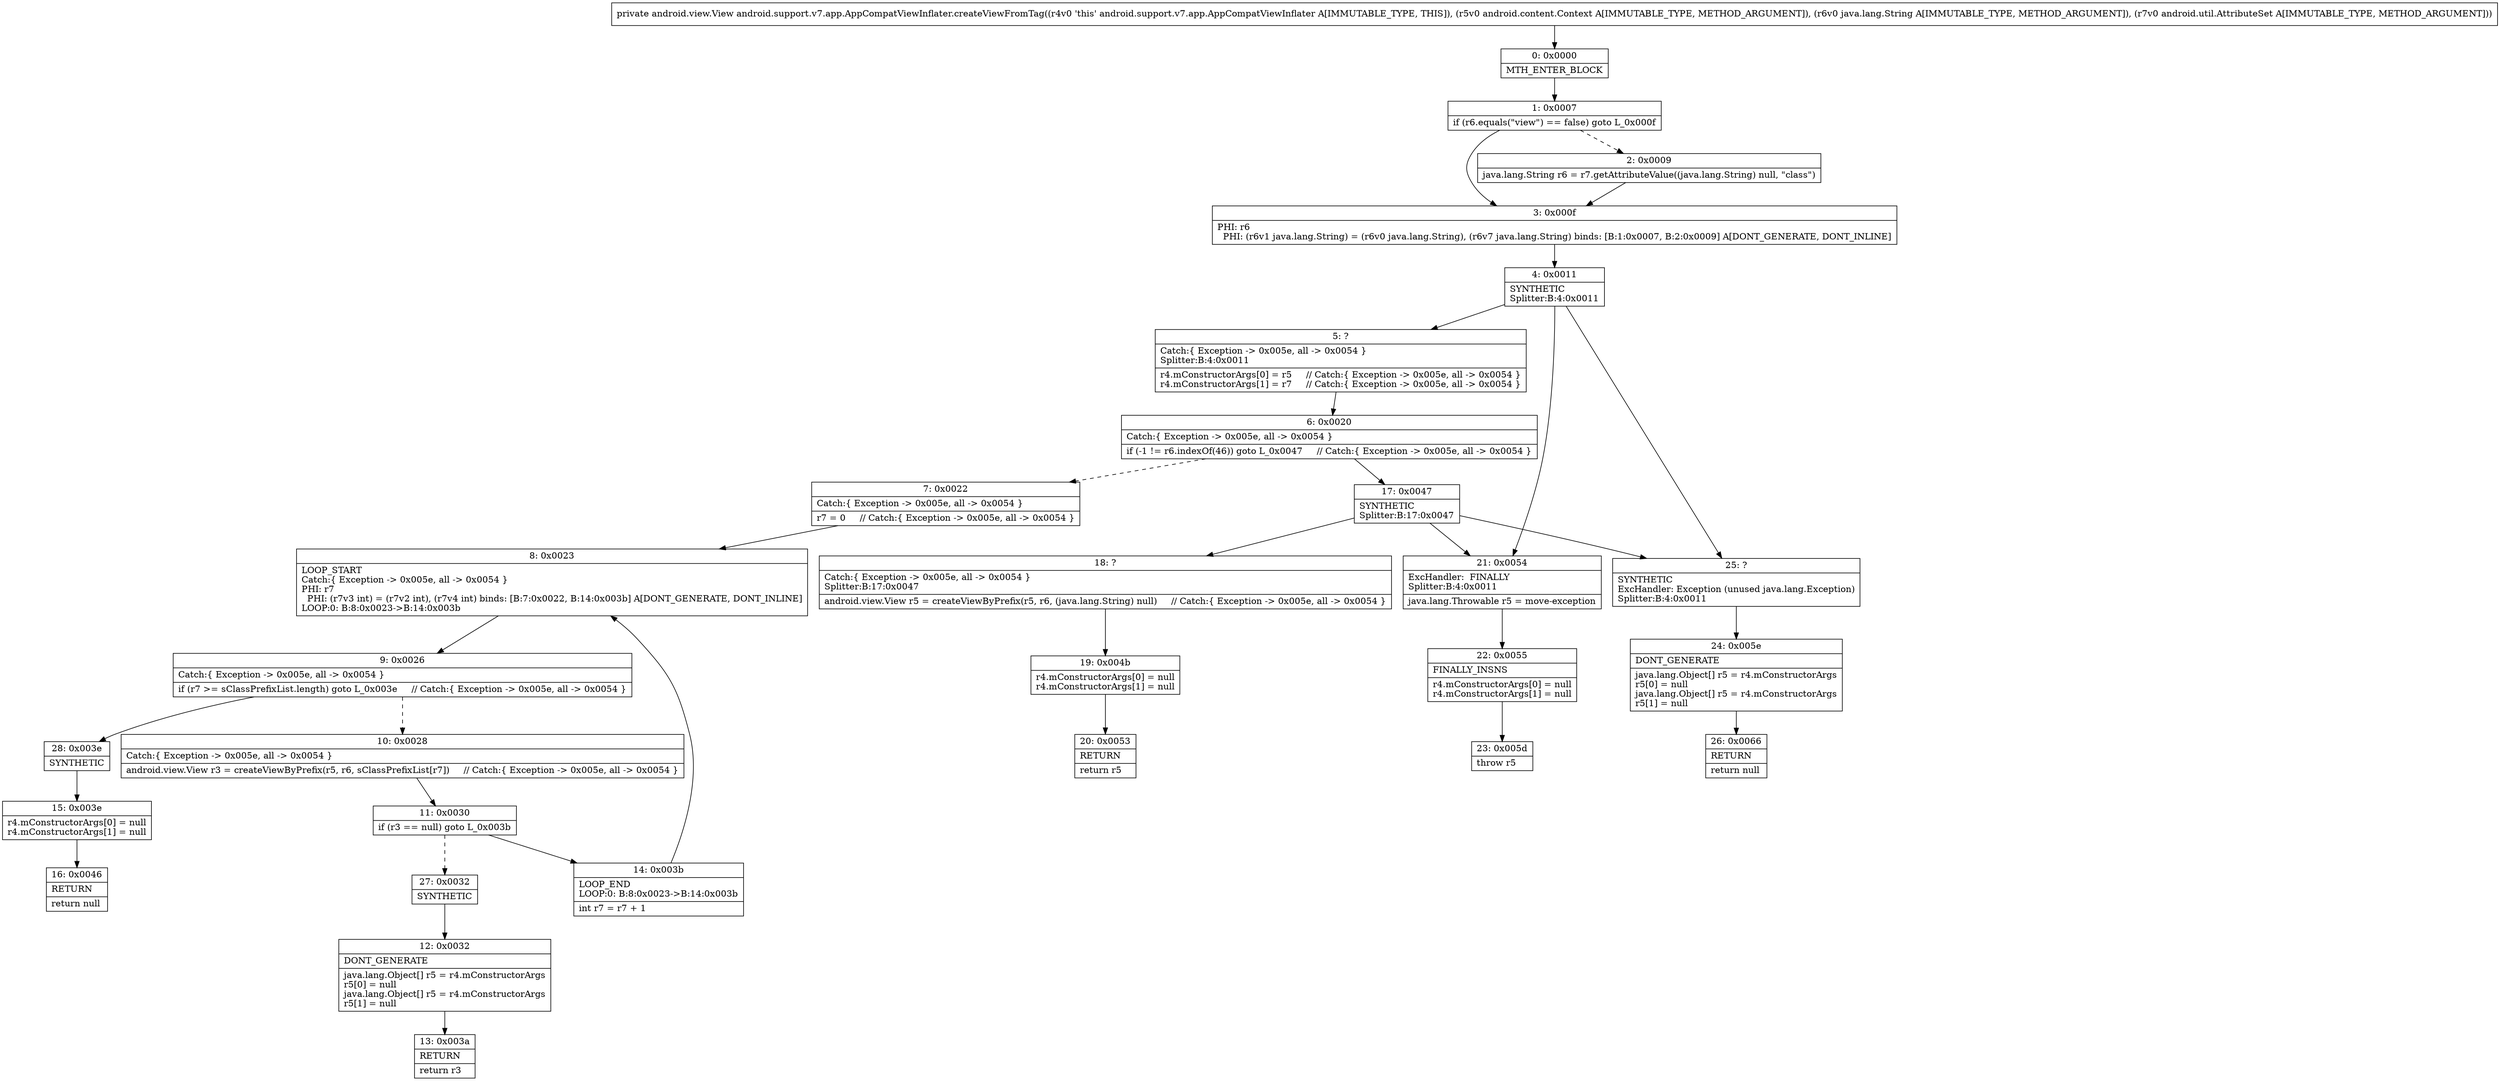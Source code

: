 digraph "CFG forandroid.support.v7.app.AppCompatViewInflater.createViewFromTag(Landroid\/content\/Context;Ljava\/lang\/String;Landroid\/util\/AttributeSet;)Landroid\/view\/View;" {
Node_0 [shape=record,label="{0\:\ 0x0000|MTH_ENTER_BLOCK\l}"];
Node_1 [shape=record,label="{1\:\ 0x0007|if (r6.equals(\"view\") == false) goto L_0x000f\l}"];
Node_2 [shape=record,label="{2\:\ 0x0009|java.lang.String r6 = r7.getAttributeValue((java.lang.String) null, \"class\")\l}"];
Node_3 [shape=record,label="{3\:\ 0x000f|PHI: r6 \l  PHI: (r6v1 java.lang.String) = (r6v0 java.lang.String), (r6v7 java.lang.String) binds: [B:1:0x0007, B:2:0x0009] A[DONT_GENERATE, DONT_INLINE]\l}"];
Node_4 [shape=record,label="{4\:\ 0x0011|SYNTHETIC\lSplitter:B:4:0x0011\l}"];
Node_5 [shape=record,label="{5\:\ ?|Catch:\{ Exception \-\> 0x005e, all \-\> 0x0054 \}\lSplitter:B:4:0x0011\l|r4.mConstructorArgs[0] = r5     \/\/ Catch:\{ Exception \-\> 0x005e, all \-\> 0x0054 \}\lr4.mConstructorArgs[1] = r7     \/\/ Catch:\{ Exception \-\> 0x005e, all \-\> 0x0054 \}\l}"];
Node_6 [shape=record,label="{6\:\ 0x0020|Catch:\{ Exception \-\> 0x005e, all \-\> 0x0054 \}\l|if (\-1 != r6.indexOf(46)) goto L_0x0047     \/\/ Catch:\{ Exception \-\> 0x005e, all \-\> 0x0054 \}\l}"];
Node_7 [shape=record,label="{7\:\ 0x0022|Catch:\{ Exception \-\> 0x005e, all \-\> 0x0054 \}\l|r7 = 0     \/\/ Catch:\{ Exception \-\> 0x005e, all \-\> 0x0054 \}\l}"];
Node_8 [shape=record,label="{8\:\ 0x0023|LOOP_START\lCatch:\{ Exception \-\> 0x005e, all \-\> 0x0054 \}\lPHI: r7 \l  PHI: (r7v3 int) = (r7v2 int), (r7v4 int) binds: [B:7:0x0022, B:14:0x003b] A[DONT_GENERATE, DONT_INLINE]\lLOOP:0: B:8:0x0023\-\>B:14:0x003b\l}"];
Node_9 [shape=record,label="{9\:\ 0x0026|Catch:\{ Exception \-\> 0x005e, all \-\> 0x0054 \}\l|if (r7 \>= sClassPrefixList.length) goto L_0x003e     \/\/ Catch:\{ Exception \-\> 0x005e, all \-\> 0x0054 \}\l}"];
Node_10 [shape=record,label="{10\:\ 0x0028|Catch:\{ Exception \-\> 0x005e, all \-\> 0x0054 \}\l|android.view.View r3 = createViewByPrefix(r5, r6, sClassPrefixList[r7])     \/\/ Catch:\{ Exception \-\> 0x005e, all \-\> 0x0054 \}\l}"];
Node_11 [shape=record,label="{11\:\ 0x0030|if (r3 == null) goto L_0x003b\l}"];
Node_12 [shape=record,label="{12\:\ 0x0032|DONT_GENERATE\l|java.lang.Object[] r5 = r4.mConstructorArgs\lr5[0] = null\ljava.lang.Object[] r5 = r4.mConstructorArgs\lr5[1] = null\l}"];
Node_13 [shape=record,label="{13\:\ 0x003a|RETURN\l|return r3\l}"];
Node_14 [shape=record,label="{14\:\ 0x003b|LOOP_END\lLOOP:0: B:8:0x0023\-\>B:14:0x003b\l|int r7 = r7 + 1\l}"];
Node_15 [shape=record,label="{15\:\ 0x003e|r4.mConstructorArgs[0] = null\lr4.mConstructorArgs[1] = null\l}"];
Node_16 [shape=record,label="{16\:\ 0x0046|RETURN\l|return null\l}"];
Node_17 [shape=record,label="{17\:\ 0x0047|SYNTHETIC\lSplitter:B:17:0x0047\l}"];
Node_18 [shape=record,label="{18\:\ ?|Catch:\{ Exception \-\> 0x005e, all \-\> 0x0054 \}\lSplitter:B:17:0x0047\l|android.view.View r5 = createViewByPrefix(r5, r6, (java.lang.String) null)     \/\/ Catch:\{ Exception \-\> 0x005e, all \-\> 0x0054 \}\l}"];
Node_19 [shape=record,label="{19\:\ 0x004b|r4.mConstructorArgs[0] = null\lr4.mConstructorArgs[1] = null\l}"];
Node_20 [shape=record,label="{20\:\ 0x0053|RETURN\l|return r5\l}"];
Node_21 [shape=record,label="{21\:\ 0x0054|ExcHandler:  FINALLY\lSplitter:B:4:0x0011\l|java.lang.Throwable r5 = move\-exception\l}"];
Node_22 [shape=record,label="{22\:\ 0x0055|FINALLY_INSNS\l|r4.mConstructorArgs[0] = null\lr4.mConstructorArgs[1] = null\l}"];
Node_23 [shape=record,label="{23\:\ 0x005d|throw r5\l}"];
Node_24 [shape=record,label="{24\:\ 0x005e|DONT_GENERATE\l|java.lang.Object[] r5 = r4.mConstructorArgs\lr5[0] = null\ljava.lang.Object[] r5 = r4.mConstructorArgs\lr5[1] = null\l}"];
Node_25 [shape=record,label="{25\:\ ?|SYNTHETIC\lExcHandler: Exception (unused java.lang.Exception)\lSplitter:B:4:0x0011\l}"];
Node_26 [shape=record,label="{26\:\ 0x0066|RETURN\l|return null\l}"];
Node_27 [shape=record,label="{27\:\ 0x0032|SYNTHETIC\l}"];
Node_28 [shape=record,label="{28\:\ 0x003e|SYNTHETIC\l}"];
MethodNode[shape=record,label="{private android.view.View android.support.v7.app.AppCompatViewInflater.createViewFromTag((r4v0 'this' android.support.v7.app.AppCompatViewInflater A[IMMUTABLE_TYPE, THIS]), (r5v0 android.content.Context A[IMMUTABLE_TYPE, METHOD_ARGUMENT]), (r6v0 java.lang.String A[IMMUTABLE_TYPE, METHOD_ARGUMENT]), (r7v0 android.util.AttributeSet A[IMMUTABLE_TYPE, METHOD_ARGUMENT])) }"];
MethodNode -> Node_0;
Node_0 -> Node_1;
Node_1 -> Node_2[style=dashed];
Node_1 -> Node_3;
Node_2 -> Node_3;
Node_3 -> Node_4;
Node_4 -> Node_5;
Node_4 -> Node_25;
Node_4 -> Node_21;
Node_5 -> Node_6;
Node_6 -> Node_7[style=dashed];
Node_6 -> Node_17;
Node_7 -> Node_8;
Node_8 -> Node_9;
Node_9 -> Node_10[style=dashed];
Node_9 -> Node_28;
Node_10 -> Node_11;
Node_11 -> Node_14;
Node_11 -> Node_27[style=dashed];
Node_12 -> Node_13;
Node_14 -> Node_8;
Node_15 -> Node_16;
Node_17 -> Node_18;
Node_17 -> Node_25;
Node_17 -> Node_21;
Node_18 -> Node_19;
Node_19 -> Node_20;
Node_21 -> Node_22;
Node_22 -> Node_23;
Node_24 -> Node_26;
Node_25 -> Node_24;
Node_27 -> Node_12;
Node_28 -> Node_15;
}

